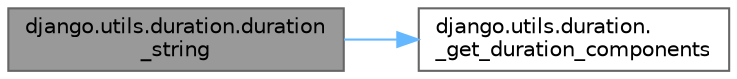 digraph "django.utils.duration.duration_string"
{
 // LATEX_PDF_SIZE
  bgcolor="transparent";
  edge [fontname=Helvetica,fontsize=10,labelfontname=Helvetica,labelfontsize=10];
  node [fontname=Helvetica,fontsize=10,shape=box,height=0.2,width=0.4];
  rankdir="LR";
  Node1 [id="Node000001",label="django.utils.duration.duration\l_string",height=0.2,width=0.4,color="gray40", fillcolor="grey60", style="filled", fontcolor="black",tooltip=" "];
  Node1 -> Node2 [id="edge1_Node000001_Node000002",color="steelblue1",style="solid",tooltip=" "];
  Node2 [id="Node000002",label="django.utils.duration.\l_get_duration_components",height=0.2,width=0.4,color="grey40", fillcolor="white", style="filled",URL="$namespacedjango_1_1utils_1_1duration.html#ab3ea2f1bc76d488c1f4770fc9e8c2455",tooltip=" "];
}
